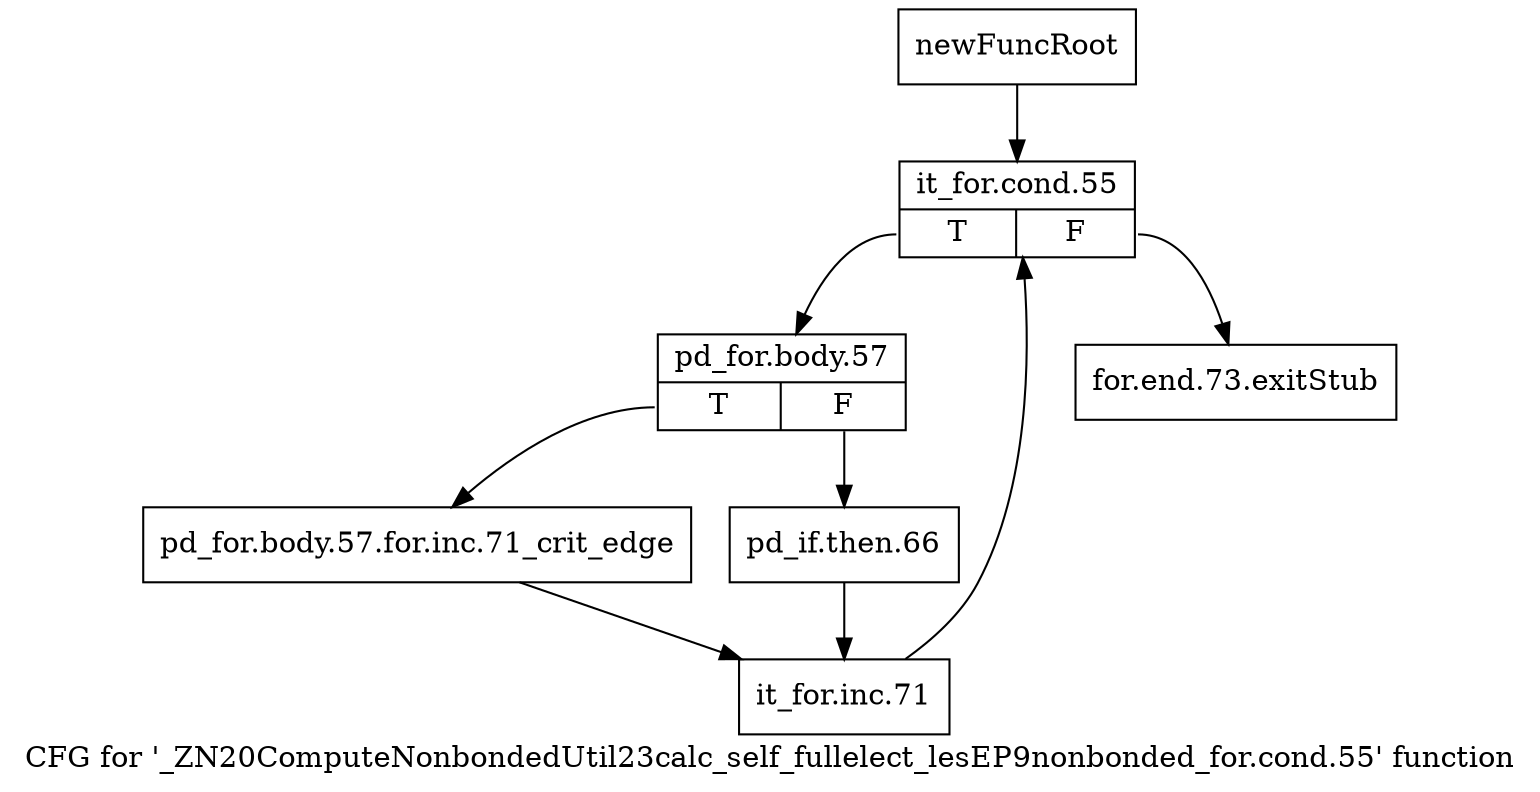 digraph "CFG for '_ZN20ComputeNonbondedUtil23calc_self_fullelect_lesEP9nonbonded_for.cond.55' function" {
	label="CFG for '_ZN20ComputeNonbondedUtil23calc_self_fullelect_lesEP9nonbonded_for.cond.55' function";

	Node0x20030b0 [shape=record,label="{newFuncRoot}"];
	Node0x20030b0 -> Node0x2003150;
	Node0x2003100 [shape=record,label="{for.end.73.exitStub}"];
	Node0x2003150 [shape=record,label="{it_for.cond.55|{<s0>T|<s1>F}}"];
	Node0x2003150:s0 -> Node0x20031a0;
	Node0x2003150:s1 -> Node0x2003100;
	Node0x20031a0 [shape=record,label="{pd_for.body.57|{<s0>T|<s1>F}}"];
	Node0x20031a0:s0 -> Node0x2003240;
	Node0x20031a0:s1 -> Node0x20031f0;
	Node0x20031f0 [shape=record,label="{pd_if.then.66}"];
	Node0x20031f0 -> Node0x2041670;
	Node0x2003240 [shape=record,label="{pd_for.body.57.for.inc.71_crit_edge}"];
	Node0x2003240 -> Node0x2041670;
	Node0x2041670 [shape=record,label="{it_for.inc.71}"];
	Node0x2041670 -> Node0x2003150;
}
